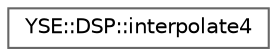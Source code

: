 digraph "Graphical Class Hierarchy"
{
 // LATEX_PDF_SIZE
  bgcolor="transparent";
  edge [fontname=Helvetica,fontsize=10,labelfontname=Helvetica,labelfontsize=10];
  node [fontname=Helvetica,fontsize=10,shape=box,height=0.2,width=0.4];
  rankdir="LR";
  Node0 [id="Node000000",label="YSE::DSP::interpolate4",height=0.2,width=0.4,color="grey40", fillcolor="white", style="filled",URL="$class_y_s_e_1_1_d_s_p_1_1interpolate4.html",tooltip=" "];
}
